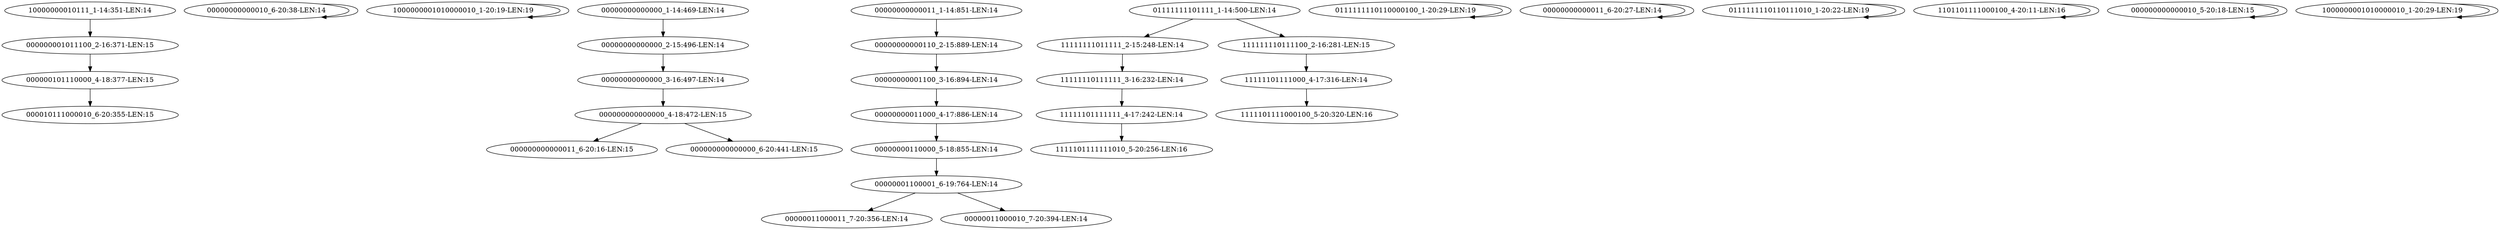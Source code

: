 digraph G {
    "000000001011100_2-16:371-LEN:15" -> "000000101110000_4-18:377-LEN:15";
    "00000000000010_6-20:38-LEN:14" -> "00000000000010_6-20:38-LEN:14";
    "1000000001010000010_1-20:19-LEN:19" -> "1000000001010000010_1-20:19-LEN:19";
    "00000000000000_2-15:496-LEN:14" -> "00000000000000_3-16:497-LEN:14";
    "00000000110000_5-18:855-LEN:14" -> "00000001100001_6-19:764-LEN:14";
    "11111110111111_3-16:232-LEN:14" -> "11111101111111_4-17:242-LEN:14";
    "0111111110110000100_1-20:29-LEN:19" -> "0111111110110000100_1-20:29-LEN:19";
    "11111101111111_4-17:242-LEN:14" -> "1111101111111010_5-20:256-LEN:16";
    "00000000000110_2-15:889-LEN:14" -> "00000000001100_3-16:894-LEN:14";
    "01111111101111_1-14:500-LEN:14" -> "11111111011111_2-15:248-LEN:14";
    "01111111101111_1-14:500-LEN:14" -> "111111110111100_2-16:281-LEN:15";
    "11111111011111_2-15:248-LEN:14" -> "11111110111111_3-16:232-LEN:14";
    "00000000001100_3-16:894-LEN:14" -> "00000000011000_4-17:886-LEN:14";
    "00000000000000_3-16:497-LEN:14" -> "000000000000000_4-18:472-LEN:15";
    "00000000000011_6-20:27-LEN:14" -> "00000000000011_6-20:27-LEN:14";
    "0111111110110111010_1-20:22-LEN:19" -> "0111111110110111010_1-20:22-LEN:19";
    "000000000000000_4-18:472-LEN:15" -> "000000000000011_6-20:16-LEN:15";
    "000000000000000_4-18:472-LEN:15" -> "000000000000000_6-20:441-LEN:15";
    "1101101111000100_4-20:11-LEN:16" -> "1101101111000100_4-20:11-LEN:16";
    "111111110111100_2-16:281-LEN:15" -> "11111101111000_4-17:316-LEN:14";
    "00000000000000_1-14:469-LEN:14" -> "00000000000000_2-15:496-LEN:14";
    "00000000000011_1-14:851-LEN:14" -> "00000000000110_2-15:889-LEN:14";
    "11111101111000_4-17:316-LEN:14" -> "1111101111000100_5-20:320-LEN:16";
    "000000000000010_5-20:18-LEN:15" -> "000000000000010_5-20:18-LEN:15";
    "00000001100001_6-19:764-LEN:14" -> "00000011000011_7-20:356-LEN:14";
    "00000001100001_6-19:764-LEN:14" -> "00000011000010_7-20:394-LEN:14";
    "000000101110000_4-18:377-LEN:15" -> "000010111000010_6-20:355-LEN:15";
    "1000000001010000010_1-20:29-LEN:19" -> "1000000001010000010_1-20:29-LEN:19";
    "00000000011000_4-17:886-LEN:14" -> "00000000110000_5-18:855-LEN:14";
    "10000000010111_1-14:351-LEN:14" -> "000000001011100_2-16:371-LEN:15";
}
